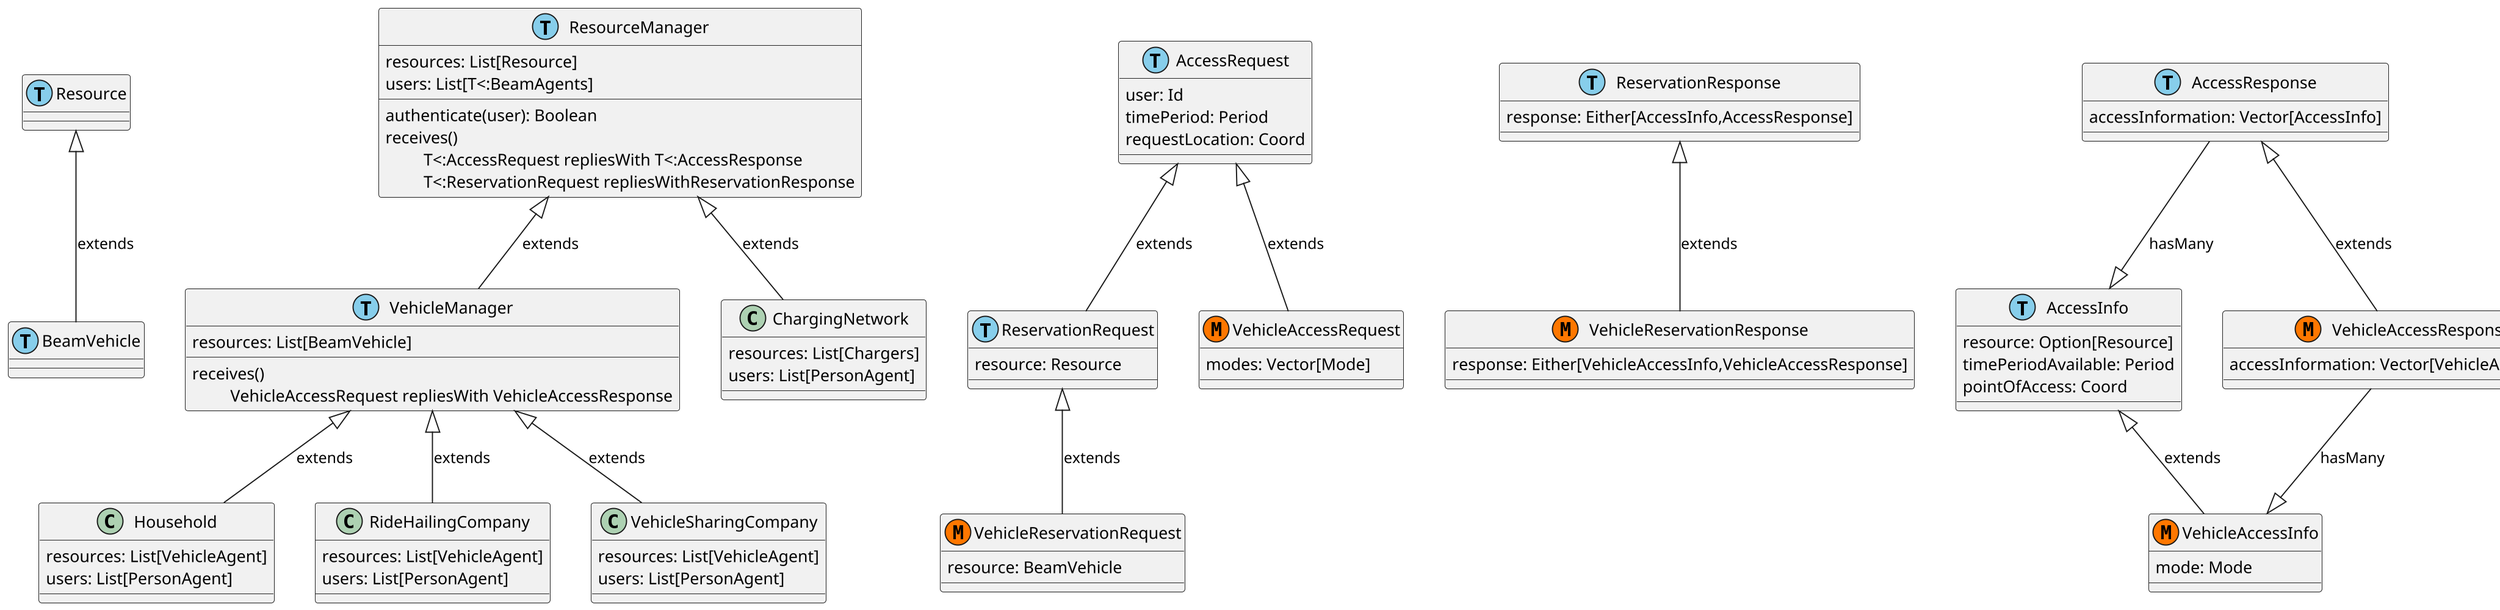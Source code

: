 @startuml
scale 1000 height

' See this page for diagram conventions:
' http://plantuml.com/class-diagram

/'
NOTES:
 '/
class Resource << (T,skyblue) >>{
}
class BeamVehicle << (T,skyblue) >>{
}

class ResourceManager << (T,skyblue) >>{
  resources: List[Resource]
  users: List[T<:BeamAgents]
  authenticate(user): Boolean
  receives()\n \t T<:AccessRequest repliesWith T<:AccessResponse \n \t T<:ReservationRequest repliesWithReservationResponse
}
class ReservationRequest << (T,skyblue) >>{
    resource: Resource
}
class ReservationResponse << (T,skyblue) >>{
    response: Either[AccessInfo,AccessResponse]
}
class VehicleReservationRequest << (M,#FF7700) >>{
    resource: BeamVehicle
}
class VehicleReservationResponse << (M,#FF7700) >>{
    response: Either[VehicleAccessInfo,VehicleAccessResponse]
}
class AccessRequest << (T,skyblue) >>{
    user: Id
    timePeriod: Period
    requestLocation: Coord
}
class AccessResponse << (T,skyblue) >>{
    accessInformation: Vector[AccessInfo]
}
class AccessInfo << (T,skyblue) >>{
    resource: Option[Resource]
    timePeriodAvailable: Period
    pointOfAccess: Coord
}
class VehicleAccessResponse << (M,#FF7700) >>{
    accessInformation: Vector[VehicleAccessInfo]
}
class VehicleAccessRequest << (M,#FF7700) >>{
    modes: Vector[Mode]
}
class VehicleAccessInfo << (M,#FF7700) >>{
    mode: Mode
}

class VehicleManager << (T,skyblue) >>{
  resources: List[BeamVehicle]
  receives()\n \t VehicleAccessRequest repliesWith VehicleAccessResponse
}

class Household{
  resources: List[VehicleAgent]
  users: List[PersonAgent]
}
class RideHailingCompany {
  resources: List[VehicleAgent]
  users: List[PersonAgent]
}
class VehicleSharingCompany {
  resources: List[VehicleAgent]
  users: List[PersonAgent]
}
class ChargingNetwork{
  resources: List[Chargers]
  users: List[PersonAgent]
}

ResourceManager <|-- VehicleManager : extends
VehicleManager <|-- Household : extends
VehicleManager <|-- RideHailingCompany: extends
VehicleManager <|-- VehicleSharingCompany: extends
ResourceManager <|-- ChargingNetwork : extends

AccessRequest <|-- VehicleAccessRequest : extends
AccessResponse --|> AccessInfo: hasMany
AccessResponse <|-- VehicleAccessResponse: extends
VehicleAccessResponse --|> VehicleAccessInfo: hasMany
AccessInfo <|-- VehicleAccessInfo: extends

Resource <|-- BeamVehicle : extends

AccessRequest <|-- ReservationRequest : extends
ReservationRequest <|-- VehicleReservationRequest : extends
ReservationResponse <|-- VehicleReservationResponse : extends

@enduml